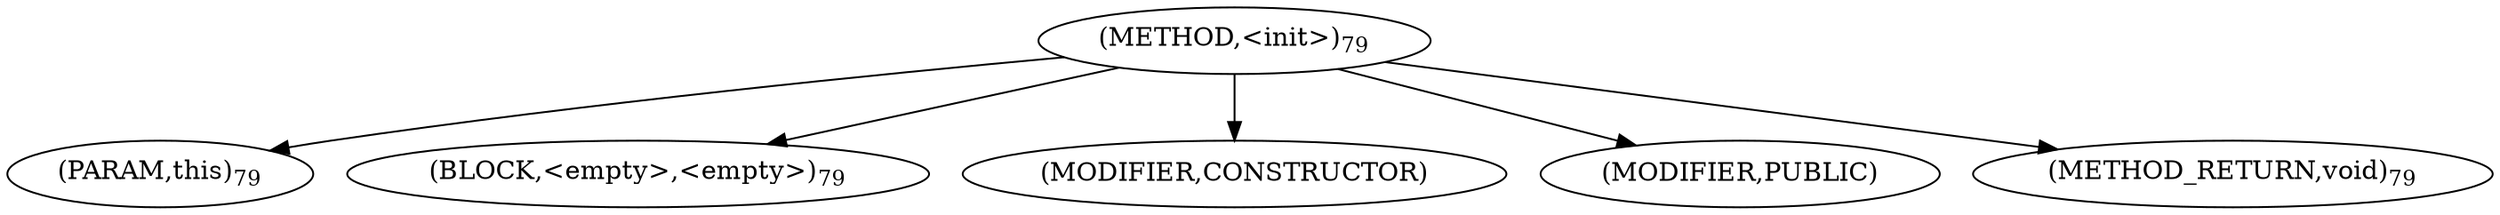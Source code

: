 digraph "&lt;init&gt;" {  
"34" [label = <(METHOD,&lt;init&gt;)<SUB>79</SUB>> ]
"35" [label = <(PARAM,this)<SUB>79</SUB>> ]
"36" [label = <(BLOCK,&lt;empty&gt;,&lt;empty&gt;)<SUB>79</SUB>> ]
"37" [label = <(MODIFIER,CONSTRUCTOR)> ]
"38" [label = <(MODIFIER,PUBLIC)> ]
"39" [label = <(METHOD_RETURN,void)<SUB>79</SUB>> ]
  "34" -> "35" 
  "34" -> "36" 
  "34" -> "37" 
  "34" -> "38" 
  "34" -> "39" 
}
